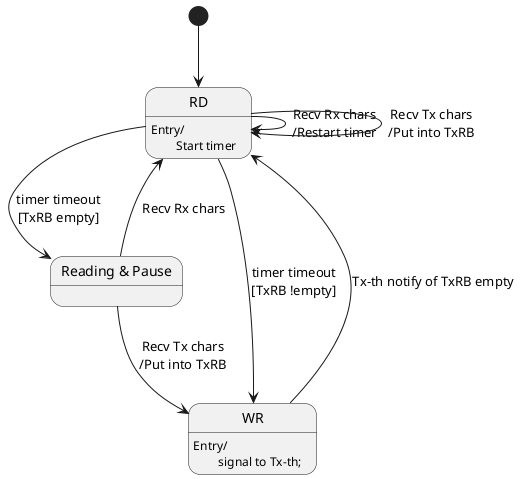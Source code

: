@startuml
state "Reading" as RD
state "Reading & Pause" as RP
state "Writing" as WR
[*] --> RD
RD --> RD : Recv Rx chars\n/Restart timer
RD --> RD : Recv Tx chars\n/Put into TxRB
RD --> RP : timer timeout\n[TxRB empty]
RP --> RD : Recv Rx chars
RD --> WR : timer timeout\n[TxRB !empty]
RP --> WR : Recv Tx chars\n/Put into TxRB
state RD : Entry/\n\tStart timer
state WR : Entry/\n\tsignal to Tx-th;
WR --> RD : Tx-th notify of TxRB empty
@enduml